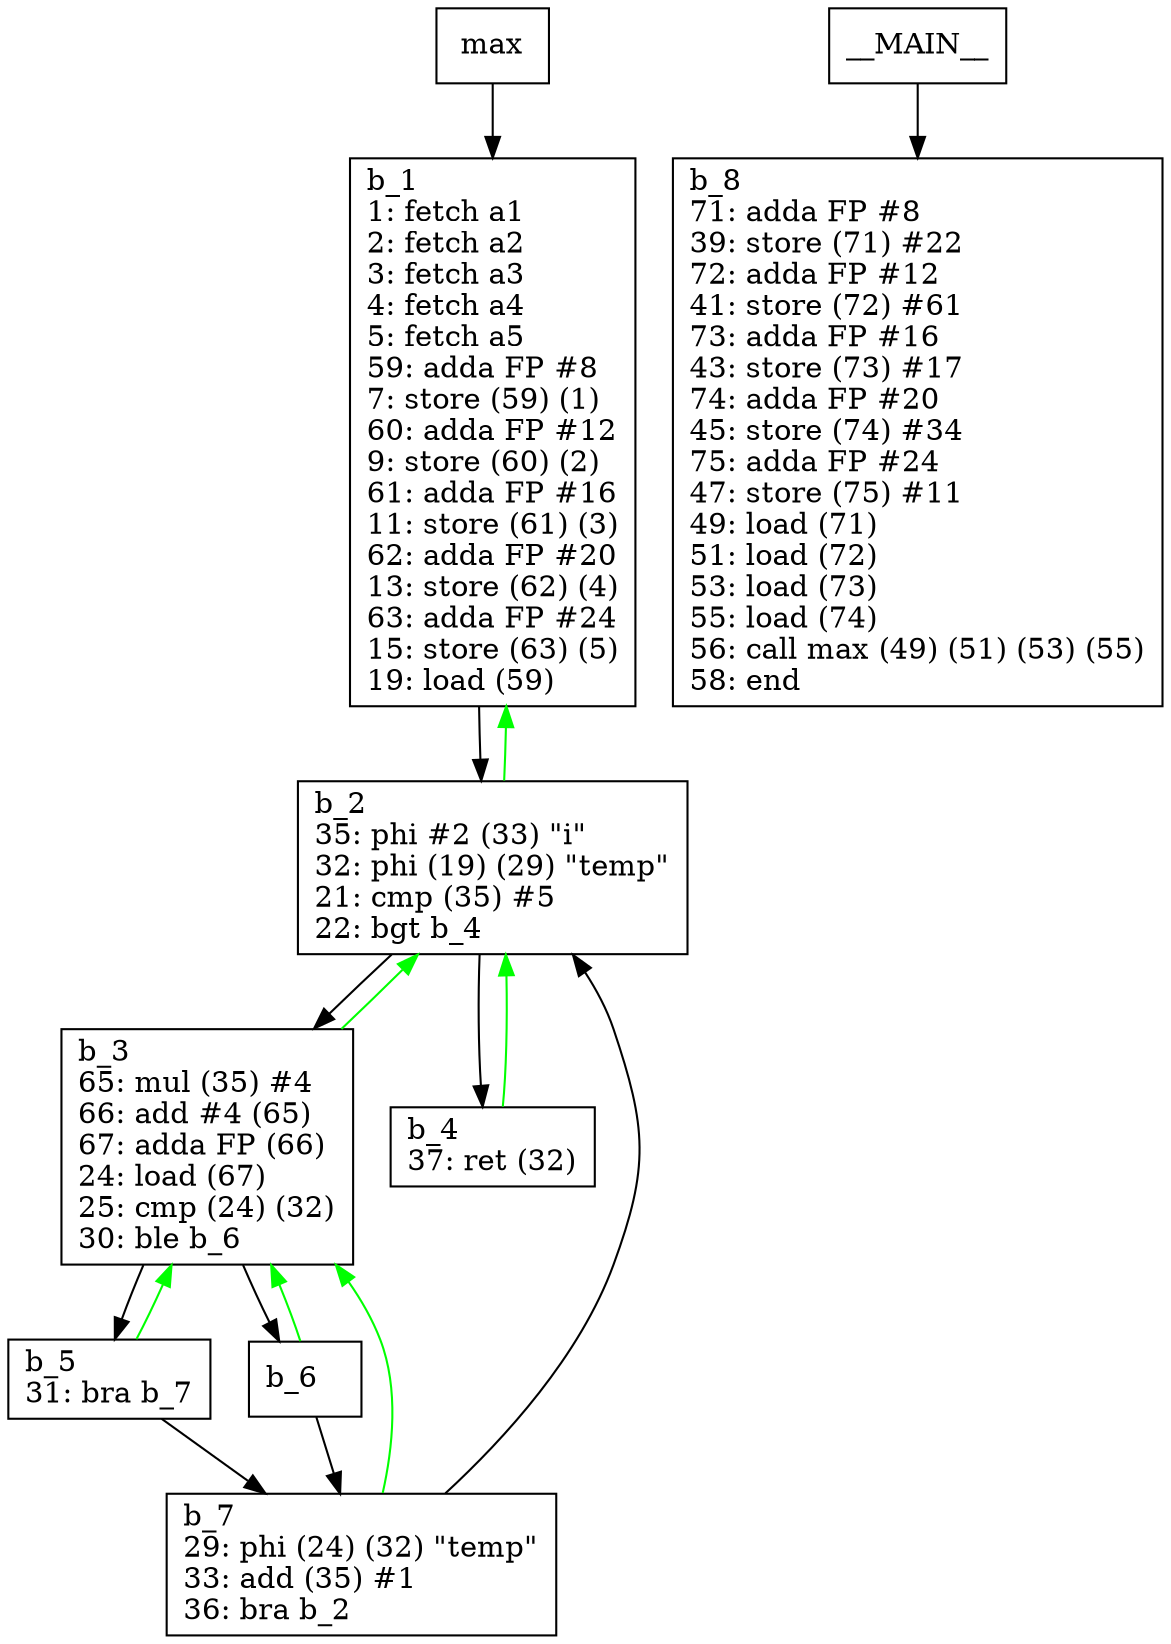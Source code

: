 digraph Computation {
node [shape=box];
max -> b_1;
b_1 [label="b_1\l1: fetch a1\l2: fetch a2\l3: fetch a3\l4: fetch a4\l5: fetch a5\l59: adda FP #8\l7: store (59) (1)\l60: adda FP #12\l9: store (60) (2)\l61: adda FP #16\l11: store (61) (3)\l62: adda FP #20\l13: store (62) (4)\l63: adda FP #24\l15: store (63) (5)\l19: load (59)\l"]
b_1 -> b_2;
b_2 [label="b_2\l35: phi #2 (33) \"i\"\l32: phi (19) (29) \"temp\"\l21: cmp (35) #5\l22: bgt b_4\l"]
b_2 -> b_3;
b_3 [label="b_3\l65: mul (35) #4\l66: add #4 (65)\l67: adda FP (66)\l24: load (67)\l25: cmp (24) (32)\l30: ble b_6\l"]
b_3 -> b_5;
b_5 [label="b_5\l31: bra b_7\l"]
b_5 -> b_7;
b_7 [label="b_7\l29: phi (24) (32) \"temp\"\l33: add (35) #1\l36: bra b_2\l"]
b_7 -> b_2;
b_7 -> b_3[color="green"];
b_5 -> b_3[color="green"];
b_3 -> b_6;
b_6 [label="b_6\l"]
b_6 -> b_7;
b_6 -> b_3[color="green"];
b_3 -> b_2[color="green"];
b_2 -> b_4;
b_4 [label="b_4\l37: ret (32)\l"]
b_4 -> b_2[color="green"];
b_2 -> b_1[color="green"];
__MAIN__ -> b_8;
b_8 [label="b_8\l71: adda FP #8\l39: store (71) #22\l72: adda FP #12\l41: store (72) #61\l73: adda FP #16\l43: store (73) #17\l74: adda FP #20\l45: store (74) #34\l75: adda FP #24\l47: store (75) #11\l49: load (71)\l51: load (72)\l53: load (73)\l55: load (74)\l56: call max (49) (51) (53) (55)\l58: end\l"]
}